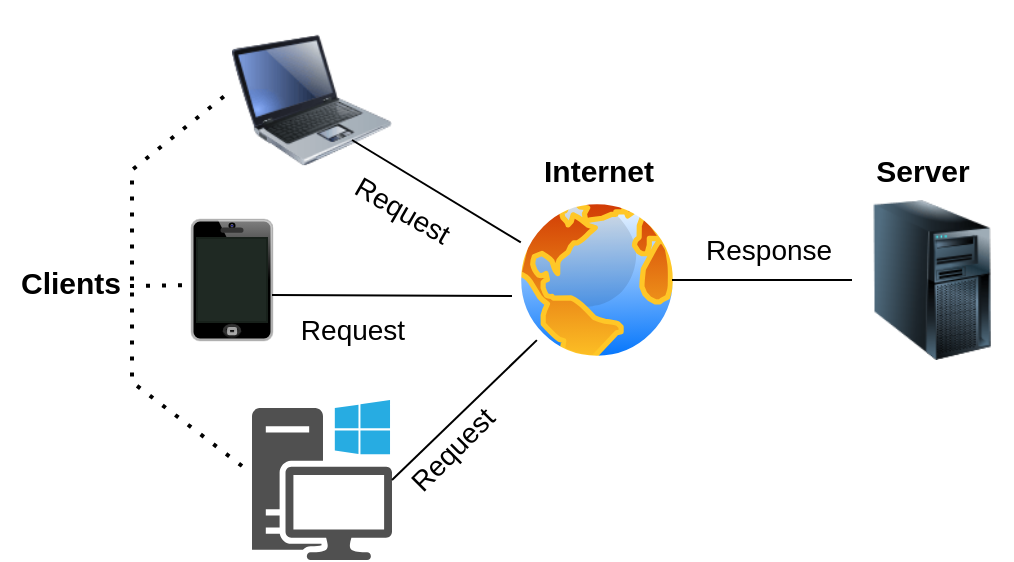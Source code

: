 <mxfile version="28.0.4">
  <diagram name="Page-1" id="hZG6QD1dRdwKpIX3QE4k">
    <mxGraphModel dx="719" dy="498" grid="0" gridSize="10" guides="1" tooltips="1" connect="1" arrows="1" fold="1" page="1" pageScale="1" pageWidth="696" pageHeight="838" math="0" shadow="0">
      <root>
        <mxCell id="0" />
        <mxCell id="1" parent="0" />
        <mxCell id="Df5I1qxaCYOTuAU6kviX-1" value="" style="image;html=1;image=img/lib/clip_art/computers/Laptop_128x128.png" parent="1" vertex="1">
          <mxGeometry x="211" y="170" width="80" height="100" as="geometry" />
        </mxCell>
        <mxCell id="Df5I1qxaCYOTuAU6kviX-2" value="" style="verticalLabelPosition=bottom;verticalAlign=top;html=1;shadow=0;dashed=0;strokeWidth=1;shape=mxgraph.ios.iPhone;bgStyle=bgGreen;fillColor=#aaaaaa;sketch=0;" parent="1" vertex="1">
          <mxGeometry x="191" y="280" width="40" height="60" as="geometry" />
        </mxCell>
        <mxCell id="Df5I1qxaCYOTuAU6kviX-3" value="" style="sketch=0;pointerEvents=1;shadow=0;dashed=0;html=1;strokeColor=none;fillColor=#505050;labelPosition=center;verticalLabelPosition=bottom;verticalAlign=top;outlineConnect=0;align=center;shape=mxgraph.office.devices.workstation_pc;" parent="1" vertex="1">
          <mxGeometry x="221" y="370" width="70" height="80" as="geometry" />
        </mxCell>
        <mxCell id="Df5I1qxaCYOTuAU6kviX-4" value="" style="image;html=1;image=img/lib/clip_art/computers/Server_Tower_128x128.png" parent="1" vertex="1">
          <mxGeometry x="521" y="270" width="80" height="80" as="geometry" />
        </mxCell>
        <mxCell id="Df5I1qxaCYOTuAU6kviX-5" value="" style="image;aspect=fixed;perimeter=ellipsePerimeter;html=1;align=center;shadow=0;dashed=0;spacingTop=3;image=img/lib/active_directory/internet_globe.svg;" parent="1" vertex="1">
          <mxGeometry x="351" y="267.5" width="85" height="85" as="geometry" />
        </mxCell>
        <mxCell id="Df5I1qxaCYOTuAU6kviX-6" value="" style="endArrow=none;html=1;rounded=0;" parent="1" target="Df5I1qxaCYOTuAU6kviX-4" edge="1">
          <mxGeometry width="50" height="50" relative="1" as="geometry">
            <mxPoint x="431" y="310" as="sourcePoint" />
            <mxPoint x="471" y="340" as="targetPoint" />
            <Array as="points">
              <mxPoint x="501" y="310" />
            </Array>
          </mxGeometry>
        </mxCell>
        <mxCell id="Df5I1qxaCYOTuAU6kviX-7" value="" style="endArrow=none;html=1;rounded=0;exitX=0;exitY=0.25;exitDx=0;exitDy=0;" parent="1" source="Df5I1qxaCYOTuAU6kviX-5" edge="1">
          <mxGeometry width="50" height="50" relative="1" as="geometry">
            <mxPoint x="221" y="290" as="sourcePoint" />
            <mxPoint x="271" y="240" as="targetPoint" />
          </mxGeometry>
        </mxCell>
        <mxCell id="Df5I1qxaCYOTuAU6kviX-8" value="" style="endArrow=none;html=1;rounded=0;" parent="1" edge="1">
          <mxGeometry width="50" height="50" relative="1" as="geometry">
            <mxPoint x="231" y="317.5" as="sourcePoint" />
            <mxPoint x="351" y="318" as="targetPoint" />
          </mxGeometry>
        </mxCell>
        <mxCell id="Df5I1qxaCYOTuAU6kviX-9" value="" style="endArrow=none;html=1;rounded=0;entryX=0;entryY=1;entryDx=0;entryDy=0;" parent="1" target="Df5I1qxaCYOTuAU6kviX-5" edge="1">
          <mxGeometry width="50" height="50" relative="1" as="geometry">
            <mxPoint x="291" y="410" as="sourcePoint" />
            <mxPoint x="341" y="360" as="targetPoint" />
          </mxGeometry>
        </mxCell>
        <mxCell id="Df5I1qxaCYOTuAU6kviX-10" value="Internet" style="text;html=1;align=center;verticalAlign=middle;resizable=0;points=[];autosize=1;strokeColor=none;fillColor=none;fontStyle=1;fontSize=15;" parent="1" vertex="1">
          <mxGeometry x="358.5" y="240" width="70" height="30" as="geometry" />
        </mxCell>
        <mxCell id="Df5I1qxaCYOTuAU6kviX-11" value="Server" style="text;html=1;align=center;verticalAlign=middle;resizable=0;points=[];autosize=1;strokeColor=none;fillColor=none;fontStyle=1;fontSize=15;" parent="1" vertex="1">
          <mxGeometry x="521" y="240" width="70" height="30" as="geometry" />
        </mxCell>
        <mxCell id="Df5I1qxaCYOTuAU6kviX-12" value="Clients" style="text;html=1;align=center;verticalAlign=bottom;resizable=0;points=[];autosize=1;strokeColor=none;fillColor=none;fontSize=15;fontStyle=1;labelPosition=center;verticalLabelPosition=top;spacingLeft=0;" parent="1" vertex="1">
          <mxGeometry x="95" y="322.5" width="70" height="30" as="geometry" />
        </mxCell>
        <mxCell id="Df5I1qxaCYOTuAU6kviX-13" value="" style="endArrow=none;dashed=1;html=1;dashPattern=1 3;strokeWidth=2;rounded=0;" parent="1" edge="1">
          <mxGeometry width="50" height="50" relative="1" as="geometry">
            <mxPoint x="216" y="403" as="sourcePoint" />
            <mxPoint x="211" y="215" as="targetPoint" />
            <Array as="points">
              <mxPoint x="161" y="361" />
              <mxPoint x="161" y="255" />
            </Array>
          </mxGeometry>
        </mxCell>
        <mxCell id="Df5I1qxaCYOTuAU6kviX-14" value="Request" style="text;html=1;align=center;verticalAlign=middle;resizable=0;points=[];autosize=1;strokeColor=none;fillColor=none;flipH=1;rotation=30;fontStyle=0;fontSize=14;" parent="1" vertex="1">
          <mxGeometry x="256" y="260" width="80" height="30" as="geometry" />
        </mxCell>
        <mxCell id="Df5I1qxaCYOTuAU6kviX-15" value="Response&amp;nbsp;" style="text;html=1;align=center;verticalAlign=middle;resizable=0;points=[];autosize=1;strokeColor=none;fillColor=none;fontSize=14;" parent="1" vertex="1">
          <mxGeometry x="436" y="280" width="90" height="30" as="geometry" />
        </mxCell>
        <mxCell id="Df5I1qxaCYOTuAU6kviX-16" value="Request" style="text;html=1;align=center;verticalAlign=middle;resizable=0;points=[];autosize=1;strokeColor=none;fillColor=none;flipH=1;rotation=0;fontStyle=0;fontSize=14;" parent="1" vertex="1">
          <mxGeometry x="231.001" y="320.0" width="80" height="30" as="geometry" />
        </mxCell>
        <mxCell id="Df5I1qxaCYOTuAU6kviX-17" value="Request" style="text;html=1;align=center;verticalAlign=middle;resizable=0;points=[];autosize=1;strokeColor=none;fillColor=none;flipH=1;rotation=-45;fontStyle=0;fontSize=14;" parent="1" vertex="1">
          <mxGeometry x="281" y="380" width="80" height="30" as="geometry" />
        </mxCell>
        <mxCell id="u7rE2liVrNd60J_INSOH-3" value="" style="endArrow=none;dashed=1;html=1;dashPattern=1 3;strokeWidth=2;rounded=0;" edge="1" parent="1">
          <mxGeometry width="50" height="50" relative="1" as="geometry">
            <mxPoint x="160" y="313" as="sourcePoint" />
            <mxPoint x="191" y="312.5" as="targetPoint" />
          </mxGeometry>
        </mxCell>
      </root>
    </mxGraphModel>
  </diagram>
</mxfile>
